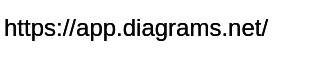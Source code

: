 <mxfile version="24.8.2">
  <diagram name="Страница — 1" id="EJbwib79DhUvNXfZcAuw">
    <mxGraphModel dx="510" dy="1012" grid="0" gridSize="10" guides="1" tooltips="1" connect="1" arrows="1" fold="1" page="0" pageScale="1" pageWidth="827" pageHeight="1169" math="0" shadow="0">
      <root>
        <mxCell id="0" />
        <mxCell id="1" parent="0" />
        <UserObject label="https://app.diagrams.net/" link="https://app.diagrams.net/" id="F-1Ph3_zEbMsGIc_cCgi-1">
          <mxCell style="text;whiteSpace=wrap;" vertex="1" parent="1">
            <mxGeometry x="151" y="-7" width="160" height="36" as="geometry" />
          </mxCell>
        </UserObject>
        <UserObject label="https://app.diagrams.net/" link="https://app.diagrams.net/" id="F-1Ph3_zEbMsGIc_cCgi-2">
          <mxCell style="text;whiteSpace=wrap;" vertex="1" parent="1">
            <mxGeometry x="151" y="-7" width="160" height="36" as="geometry" />
          </mxCell>
        </UserObject>
      </root>
    </mxGraphModel>
  </diagram>
</mxfile>
